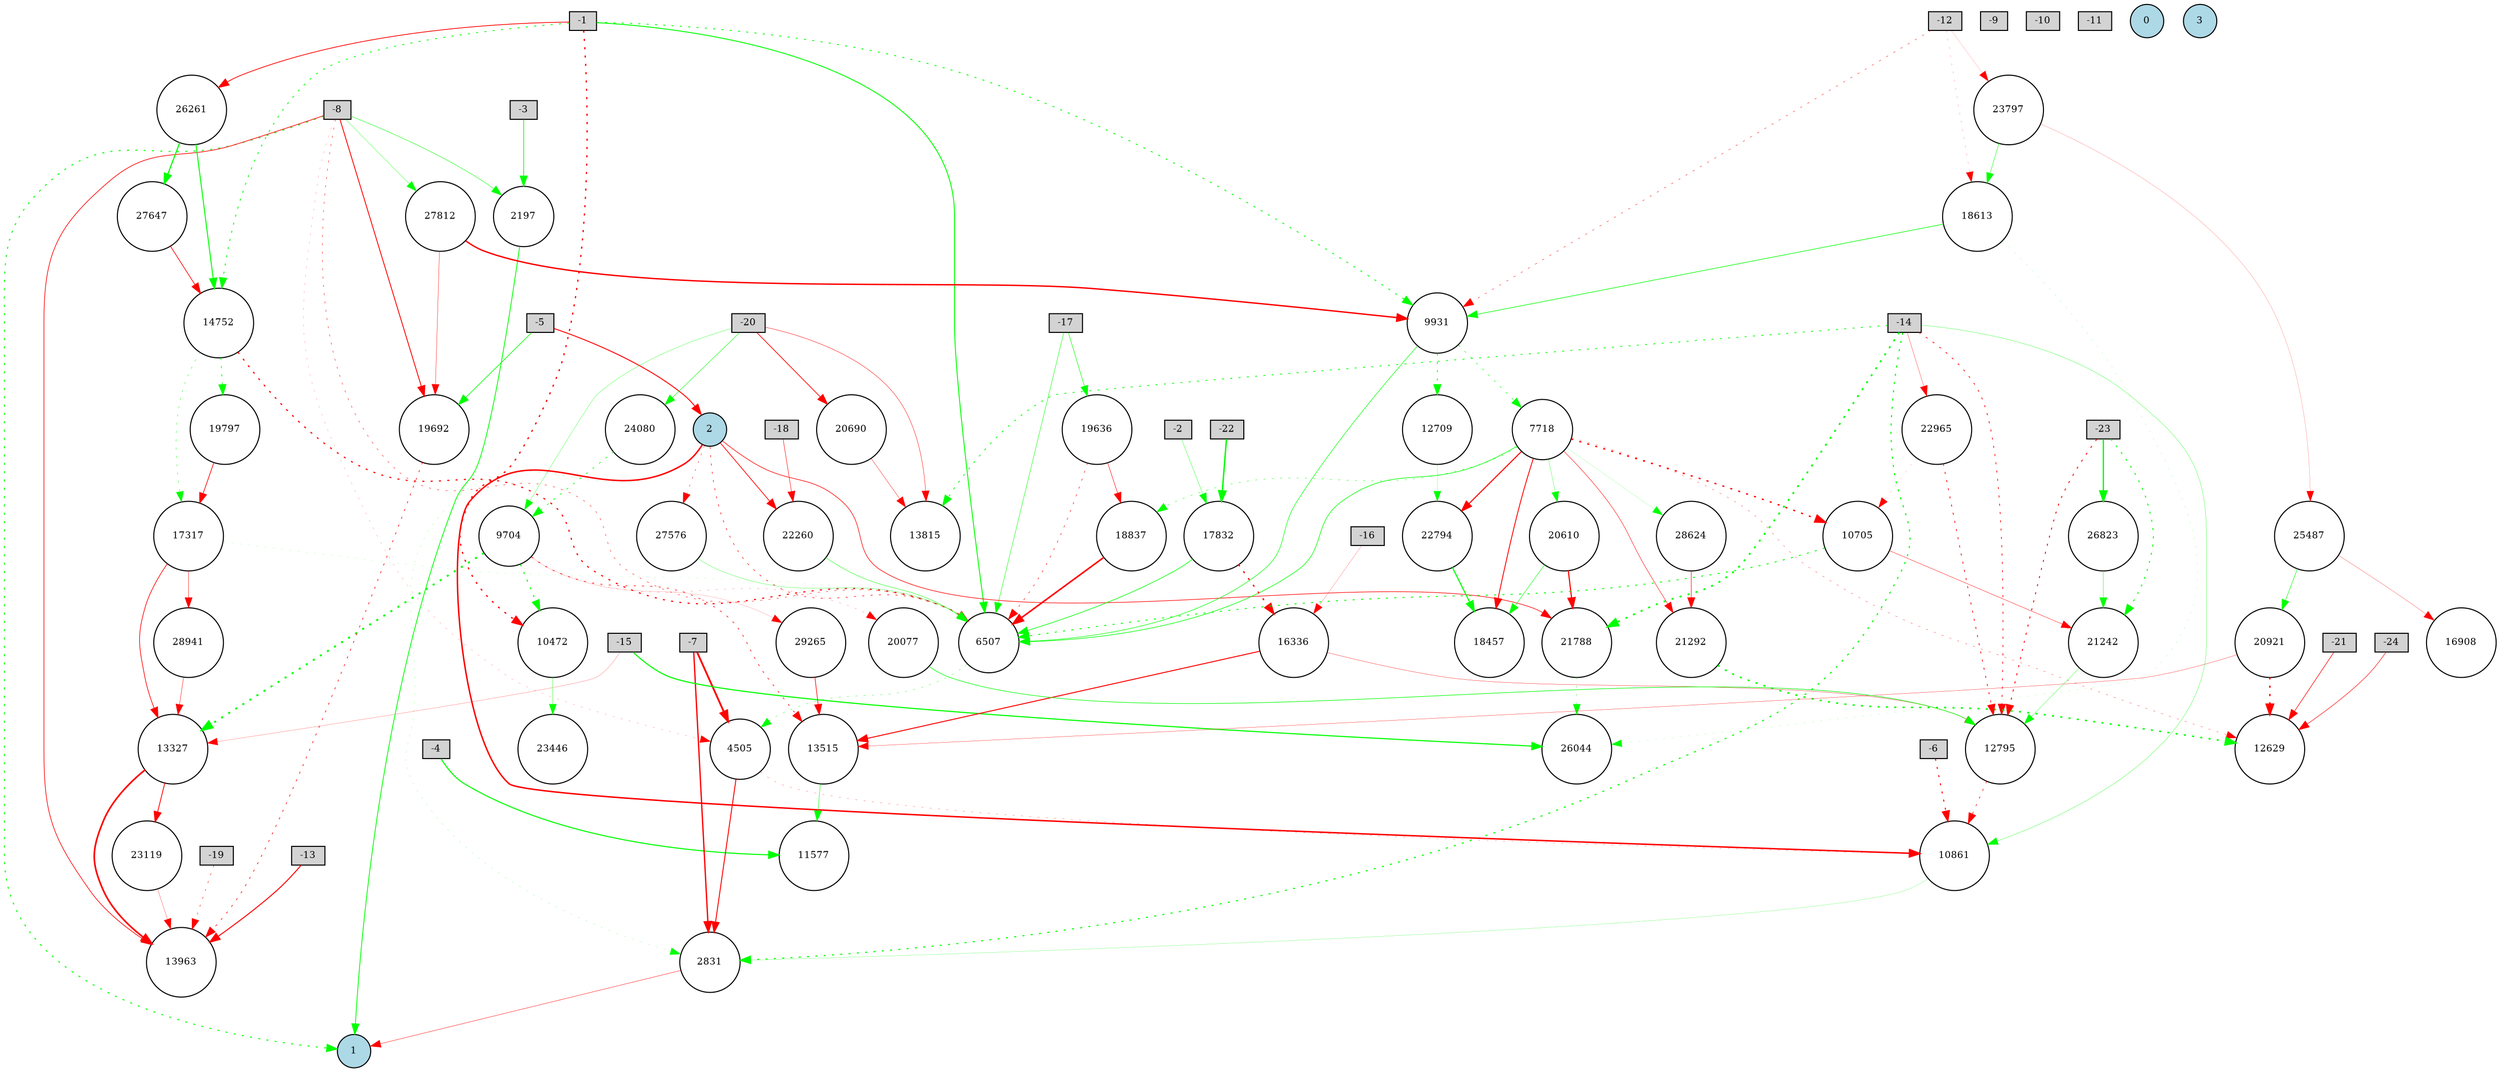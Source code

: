 digraph {
	node [fontsize=9 height=0.2 shape=circle width=0.2]
	-1 [fillcolor=lightgray shape=box style=filled]
	-2 [fillcolor=lightgray shape=box style=filled]
	-3 [fillcolor=lightgray shape=box style=filled]
	-4 [fillcolor=lightgray shape=box style=filled]
	-5 [fillcolor=lightgray shape=box style=filled]
	-6 [fillcolor=lightgray shape=box style=filled]
	-7 [fillcolor=lightgray shape=box style=filled]
	-8 [fillcolor=lightgray shape=box style=filled]
	-9 [fillcolor=lightgray shape=box style=filled]
	-10 [fillcolor=lightgray shape=box style=filled]
	-11 [fillcolor=lightgray shape=box style=filled]
	-12 [fillcolor=lightgray shape=box style=filled]
	-13 [fillcolor=lightgray shape=box style=filled]
	-14 [fillcolor=lightgray shape=box style=filled]
	-15 [fillcolor=lightgray shape=box style=filled]
	-16 [fillcolor=lightgray shape=box style=filled]
	-17 [fillcolor=lightgray shape=box style=filled]
	-18 [fillcolor=lightgray shape=box style=filled]
	-19 [fillcolor=lightgray shape=box style=filled]
	-20 [fillcolor=lightgray shape=box style=filled]
	-21 [fillcolor=lightgray shape=box style=filled]
	-22 [fillcolor=lightgray shape=box style=filled]
	-23 [fillcolor=lightgray shape=box style=filled]
	-24 [fillcolor=lightgray shape=box style=filled]
	0 [fillcolor=lightblue style=filled]
	1 [fillcolor=lightblue style=filled]
	2 [fillcolor=lightblue style=filled]
	3 [fillcolor=lightblue style=filled]
	20610 [fillcolor=white style=filled]
	22794 [fillcolor=white style=filled]
	13963 [fillcolor=white style=filled]
	16908 [fillcolor=white style=filled]
	28941 [fillcolor=white style=filled]
	13327 [fillcolor=white style=filled]
	24080 [fillcolor=white style=filled]
	2831 [fillcolor=white style=filled]
	25487 [fillcolor=white style=filled]
	18837 [fillcolor=white style=filled]
	23446 [fillcolor=white style=filled]
	26261 [fillcolor=white style=filled]
	2197 [fillcolor=white style=filled]
	4505 [fillcolor=white style=filled]
	18457 [fillcolor=white style=filled]
	21788 [fillcolor=white style=filled]
	14752 [fillcolor=white style=filled]
	27812 [fillcolor=white style=filled]
	12709 [fillcolor=white style=filled]
	7718 [fillcolor=white style=filled]
	17317 [fillcolor=white style=filled]
	17832 [fillcolor=white style=filled]
	21292 [fillcolor=white style=filled]
	19636 [fillcolor=white style=filled]
	18613 [fillcolor=white style=filled]
	22965 [fillcolor=white style=filled]
	27576 [fillcolor=white style=filled]
	20921 [fillcolor=white style=filled]
	11577 [fillcolor=white style=filled]
	26044 [fillcolor=white style=filled]
	26823 [fillcolor=white style=filled]
	13515 [fillcolor=white style=filled]
	9931 [fillcolor=white style=filled]
	23119 [fillcolor=white style=filled]
	16336 [fillcolor=white style=filled]
	10705 [fillcolor=white style=filled]
	20690 [fillcolor=white style=filled]
	28624 [fillcolor=white style=filled]
	29265 [fillcolor=white style=filled]
	12629 [fillcolor=white style=filled]
	19797 [fillcolor=white style=filled]
	9704 [fillcolor=white style=filled]
	10472 [fillcolor=white style=filled]
	6507 [fillcolor=white style=filled]
	19692 [fillcolor=white style=filled]
	10861 [fillcolor=white style=filled]
	20077 [fillcolor=white style=filled]
	22260 [fillcolor=white style=filled]
	23797 [fillcolor=white style=filled]
	13815 [fillcolor=white style=filled]
	21242 [fillcolor=white style=filled]
	12795 [fillcolor=white style=filled]
	27647 [fillcolor=white style=filled]
	20690 -> 13815 [color=red penwidth=0.312262481206251 style=solid]
	29265 -> 13515 [color=red penwidth=0.5872351506048321 style=solid]
	-8 -> 19692 [color=red penwidth=0.8199577275035109 style=solid]
	9931 -> 12709 [color=green penwidth=0.7657821362116284 style=dotted]
	-17 -> 19636 [color=green penwidth=0.4753724310097742 style=solid]
	10705 -> 6507 [color=green penwidth=0.891211047009483 style=dotted]
	-2 -> 17832 [color=green penwidth=0.2956873122028325 style=solid]
	-12 -> 9931 [color=red penwidth=0.36611211852848735 style=dotted]
	12795 -> 10861 [color=red penwidth=0.5524413693180424 style=dotted]
	-1 -> 9931 [color=green penwidth=0.8227920731399633 style=dotted]
	4505 -> 10861 [color=red penwidth=0.19541637838461623 style=dotted]
	26261 -> 27647 [color=green penwidth=1.1008292235424735 style=solid]
	19797 -> 17317 [color=red penwidth=0.6467373802926325 style=solid]
	-7 -> 2831 [color=red penwidth=1.2385060302517963 style=solid]
	-8 -> 1 [color=green penwidth=0.9320460508283617 style=dotted]
	9704 -> 20077 [color=red penwidth=0.16206293350969272 style=dotted]
	-8 -> 6507 [color=red penwidth=0.38032513995389794 style=dotted]
	17832 -> 16336 [color=red penwidth=1.2541328838992252 style=dotted]
	9704 -> 13327 [color=green penwidth=1.8102497707465521 style=dotted]
	-19 -> 13963 [color=red penwidth=0.4046147968465994 style=dotted]
	-16 -> 16336 [color=red penwidth=0.16356393676237746 style=solid]
	21242 -> 12795 [color=green penwidth=0.2682259608269246 style=solid]
	-1 -> 14752 [color=green penwidth=0.7966134445495706 style=dotted]
	-15 -> 26044 [color=green penwidth=1.0625191127643026 style=solid]
	25487 -> 20921 [color=green penwidth=0.4511129476136154 style=solid]
	-5 -> 19692 [color=green penwidth=0.6087738672424545 style=solid]
	-7 -> 4505 [color=red penwidth=1.7175520179045904 style=solid]
	7718 -> 18837 [color=green penwidth=0.35691598650987666 style=dotted]
	-1 -> 6507 [color=green penwidth=0.8780575281868765 style=solid]
	14752 -> 6507 [color=red penwidth=1.1041450668113915 style=dotted]
	9704 -> 29265 [color=red penwidth=0.11854720890145687 style=solid]
	-14 -> 21788 [color=green penwidth=1.6132218224460573 style=dotted]
	18613 -> 9931 [color=green penwidth=0.5682803936678033 style=solid]
	20921 -> 12629 [color=red penwidth=1.4135245542630028 style=dotted]
	27647 -> 14752 [color=red penwidth=0.6543273713724028 style=solid]
	18613 -> 26044 [color=green penwidth=0.11486085912750997 style=dotted]
	27812 -> 9931 [color=red penwidth=1.3321871021054363 style=solid]
	16336 -> 13515 [color=red penwidth=0.9193066967541653 style=solid]
	23797 -> 18613 [color=green penwidth=0.38737376970129955 style=solid]
	26823 -> 21242 [color=green penwidth=0.3631581392958616 style=solid]
	17317 -> 6507 [color=green penwidth=0.10272427674112775 style=dotted]
	10472 -> 23446 [color=green penwidth=0.30218225985570496 style=solid]
	28941 -> 13327 [color=red penwidth=0.36321683443691843 style=solid]
	-1 -> 10472 [color=red penwidth=1.2222062596888907 style=dotted]
	-8 -> 4505 [color=red penwidth=0.1424673508605585 style=dotted]
	7718 -> 18457 [color=red penwidth=0.8261176370965969 style=solid]
	10705 -> 21242 [color=red penwidth=0.32829417145404666 style=solid]
	22965 -> 10705 [color=red penwidth=0.11199638752060181 style=dotted]
	27576 -> 6507 [color=green penwidth=0.24296283143207736 style=solid]
	2831 -> 1 [color=red penwidth=0.3449177741980044 style=solid]
	7718 -> 28624 [color=green penwidth=0.11252512025157031 style=solid]
	9931 -> 7718 [color=green penwidth=0.4515381258160417 style=dotted]
	-8 -> 27812 [color=green penwidth=0.263188775272591 style=solid]
	2 -> 21788 [color=red penwidth=0.562580714494907 style=solid]
	26261 -> 14752 [color=green penwidth=0.941085214413582 style=solid]
	22965 -> 12795 [color=red penwidth=0.7060556154228516 style=dotted]
	-14 -> 2831 [color=green penwidth=1.049234486278203 style=dotted]
	9704 -> 13515 [color=red penwidth=0.5828099786828498 style=dotted]
	-24 -> 12629 [color=red penwidth=0.4658811577251353 style=solid]
	9931 -> 6507 [color=green penwidth=0.5106895073444152 style=solid]
	-20 -> 20690 [color=red penwidth=0.6798943057788783 style=solid]
	17317 -> 13327 [color=red penwidth=0.6300211998575534 style=solid]
	-20 -> 24080 [color=green penwidth=0.41816013879883096 style=solid]
	-13 -> 13963 [color=red penwidth=0.9392442495444456 style=solid]
	-20 -> 9704 [color=green penwidth=0.24896378442710013 style=solid]
	-23 -> 21242 [color=green penwidth=0.8722919647851439 style=dotted]
	-14 -> 10861 [color=green penwidth=0.25681339692402777 style=solid]
	14752 -> 19797 [color=green penwidth=0.6884968306639729 style=dotted]
	-14 -> 12795 [color=red penwidth=0.6775119014521708 style=dotted]
	17832 -> 6507 [color=green penwidth=0.5931399662678479 style=solid]
	24080 -> 9704 [color=green penwidth=0.6277148409026974 style=dotted]
	2 -> 6507 [color=red penwidth=0.5306334220107769 style=dotted]
	2 -> 22260 [color=red penwidth=0.6941957533602876 style=solid]
	27812 -> 19692 [color=red penwidth=0.31891503646431363 style=solid]
	14752 -> 17317 [color=green penwidth=0.3542224423044851 style=dotted]
	22260 -> 6507 [color=green penwidth=0.3753344468452452 style=solid]
	7718 -> 21292 [color=red penwidth=0.4138896223171604 style=solid]
	28624 -> 21292 [color=red penwidth=0.4945751222075272 style=solid]
	-18 -> 22260 [color=red penwidth=0.42521727771373485 style=solid]
	-6 -> 10861 [color=red penwidth=0.9435999115978573 style=dotted]
	21292 -> 12629 [color=green penwidth=1.4873518588111851 style=dotted]
	19636 -> 18837 [color=red penwidth=0.42982459740525814 style=solid]
	-17 -> 6507 [color=green penwidth=0.40823937432991175 style=solid]
	-12 -> 23797 [color=red penwidth=0.10530203674107577 style=solid]
	-12 -> 18613 [color=red penwidth=0.15068645552056492 style=dotted]
	12709 -> 22794 [color=green penwidth=0.16380596903272154 style=solid]
	10861 -> 2831 [color=green penwidth=0.16947137241066126 style=solid]
	17317 -> 28941 [color=red penwidth=0.355540018089366 style=solid]
	13327 -> 13963 [color=red penwidth=1.569461820638789 style=solid]
	13327 -> 23119 [color=red penwidth=0.765538312663639 style=solid]
	7718 -> 20610 [color=green penwidth=0.24823302423871005 style=solid]
	19692 -> 13963 [color=red penwidth=0.5978473431723133 style=dotted]
	4505 -> 2831 [color=red penwidth=0.8850382129847474 style=solid]
	2 -> 27576 [color=red penwidth=0.34738907124991303 style=dotted]
	-8 -> 13963 [color=red penwidth=0.6309765162041866 style=solid]
	19636 -> 6507 [color=red penwidth=0.463554142531587 style=dotted]
	22794 -> 18457 [color=green penwidth=1.0642441978108261 style=solid]
	7718 -> 22794 [color=red penwidth=0.9924257012661012 style=solid]
	25487 -> 16908 [color=red penwidth=0.2135645415405124 style=solid]
	21788 -> 26044 [color=green penwidth=0.2870132674158118 style=dotted]
	-3 -> 2197 [color=green penwidth=0.6637361159709372 style=solid]
	-1 -> 26261 [color=red penwidth=0.7143333218699489 style=solid]
	7718 -> 6507 [color=green penwidth=0.5769320579119425 style=solid]
	18837 -> 6507 [color=red penwidth=1.4851332206870191 style=solid]
	16336 -> 12795 [color=red penwidth=0.2646651068729953 style=solid]
	20921 -> 13515 [color=red penwidth=0.24775467292443537 style=solid]
	-14 -> 22965 [color=red penwidth=0.2563941806319376 style=solid]
	6507 -> 4505 [color=green penwidth=0.28571581166027354 style=dotted]
	-8 -> 2197 [color=green penwidth=0.39075298160112915 style=solid]
	-20 -> 13815 [color=red penwidth=0.36019632868036056 style=solid]
	23797 -> 25487 [color=red penwidth=0.14261142371442118 style=solid]
	-23 -> 26823 [color=green penwidth=1.2302991076547278 style=solid]
	-14 -> 13815 [color=green penwidth=0.7556403564590802 style=dotted]
	-22 -> 17832 [color=green penwidth=1.367483694697737 style=solid]
	-23 -> 12795 [color=red penwidth=0.8489351734947408 style=dotted]
	20610 -> 21788 [color=red penwidth=1.0974514153977275 style=solid]
	2197 -> 1 [color=green penwidth=0.7723554531458069 style=solid]
	2 -> 10861 [color=red penwidth=1.4007307938277025 style=solid]
	7718 -> 12629 [color=red penwidth=0.25616310545647814 style=dotted]
	20077 -> 12795 [color=green penwidth=0.536098753462497 style=solid]
	23119 -> 13963 [color=red penwidth=0.231008433122502 style=solid]
	9704 -> 10472 [color=green penwidth=0.9619003843328613 style=dotted]
	20610 -> 18457 [color=green penwidth=0.42925818173339203 style=solid]
	-21 -> 12629 [color=red penwidth=0.5510506620388573 style=solid]
	2 -> 2831 [color=green penwidth=0.13702381520052964 style=dotted]
	7718 -> 10705 [color=red penwidth=1.3125123267351715 style=dotted]
	13515 -> 11577 [color=green penwidth=0.4081316126986426 style=solid]
	-4 -> 11577 [color=green penwidth=1.0161674608655715 style=solid]
	-5 -> 2 [color=red penwidth=0.8913723357117967 style=solid]
	-15 -> 13327 [color=red penwidth=0.1672553756682677 style=solid]
}
